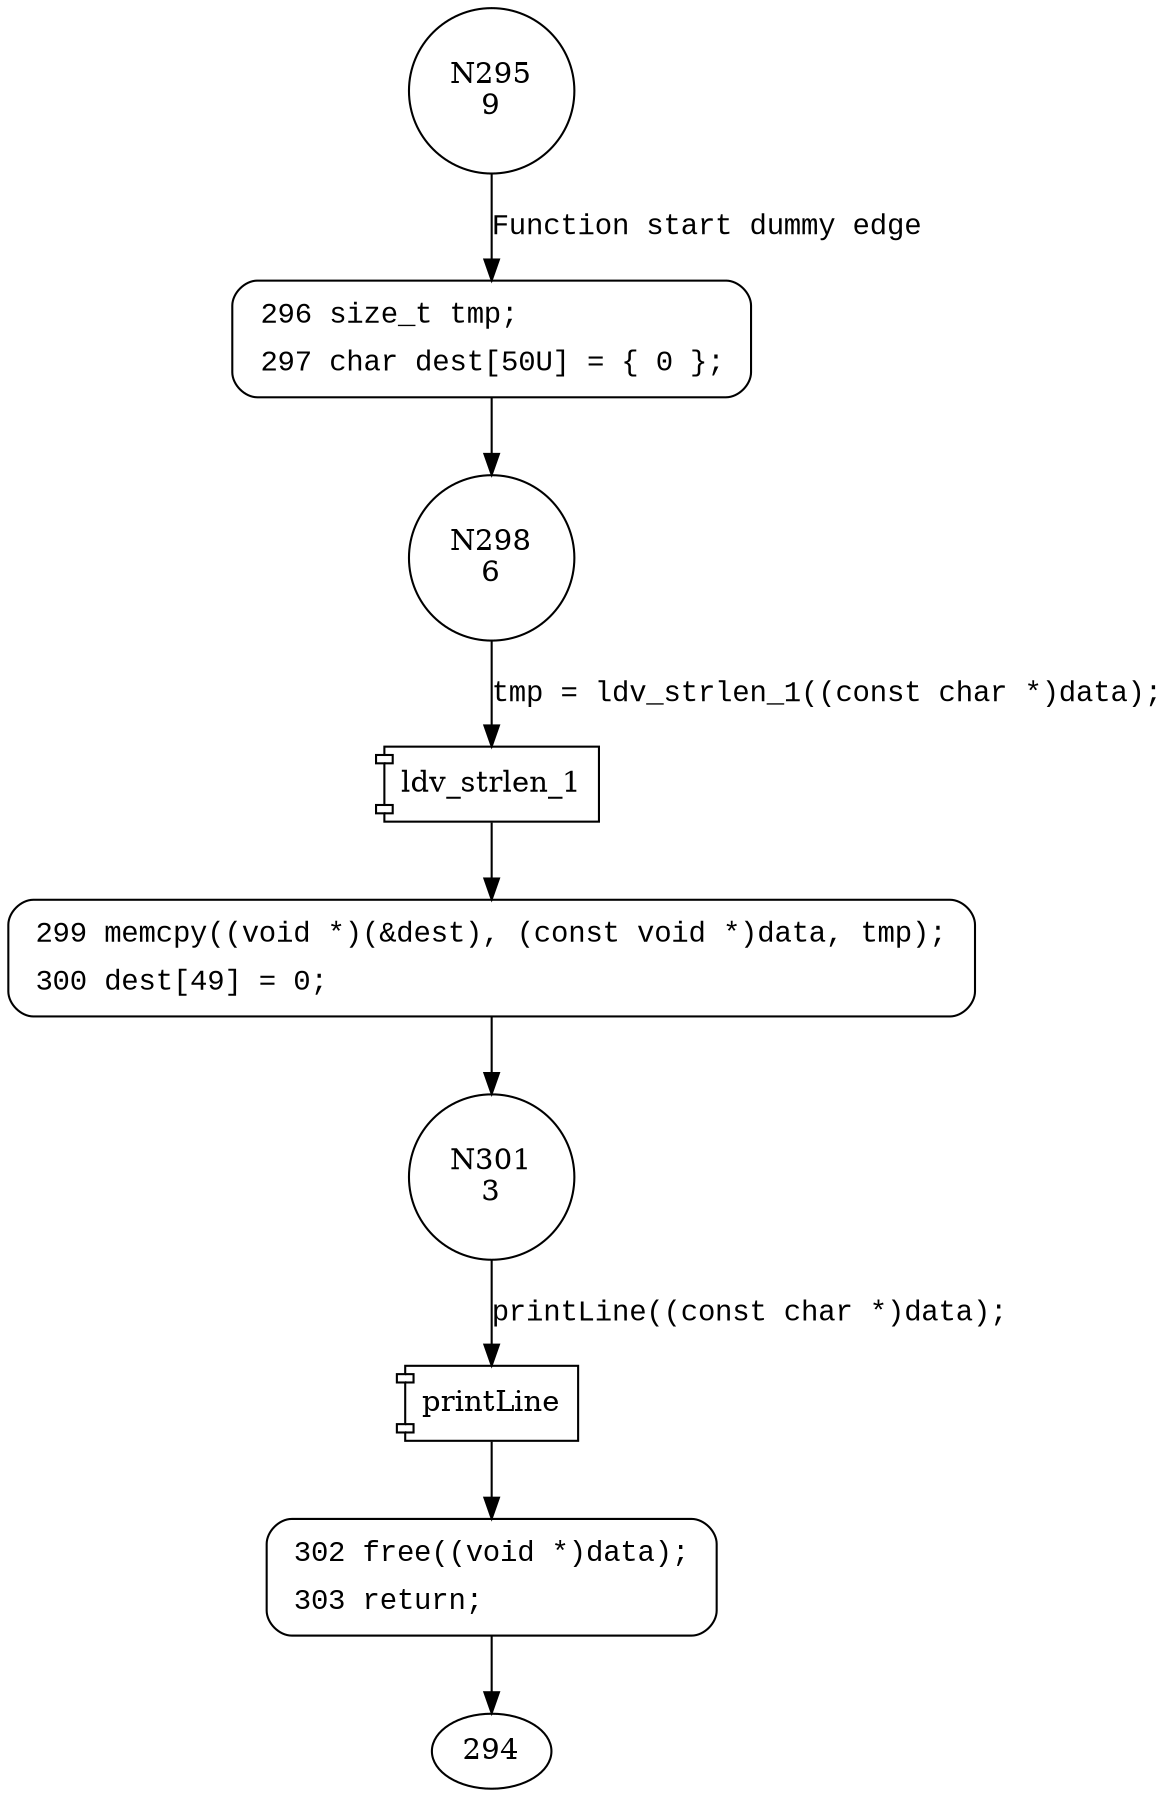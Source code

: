 digraph CWE122_Heap_Based_Buffer_Overflow__c_CWE806_char_memcpy_53d_goodG2BSink {
295 [shape="circle" label="N295\n9"]
296 [shape="circle" label="N296\n8"]
298 [shape="circle" label="N298\n6"]
299 [shape="circle" label="N299\n5"]
301 [shape="circle" label="N301\n3"]
302 [shape="circle" label="N302\n2"]
296 [style="filled,bold" penwidth="1" fillcolor="white" fontname="Courier New" shape="Mrecord" label=<<table border="0" cellborder="0" cellpadding="3" bgcolor="white"><tr><td align="right">296</td><td align="left">size_t tmp;</td></tr><tr><td align="right">297</td><td align="left">char dest[50U] = &#123; 0 &#125;;</td></tr></table>>]
296 -> 298[label=""]
299 [style="filled,bold" penwidth="1" fillcolor="white" fontname="Courier New" shape="Mrecord" label=<<table border="0" cellborder="0" cellpadding="3" bgcolor="white"><tr><td align="right">299</td><td align="left">memcpy((void *)(&amp;dest), (const void *)data, tmp);</td></tr><tr><td align="right">300</td><td align="left">dest[49] = 0;</td></tr></table>>]
299 -> 301[label=""]
302 [style="filled,bold" penwidth="1" fillcolor="white" fontname="Courier New" shape="Mrecord" label=<<table border="0" cellborder="0" cellpadding="3" bgcolor="white"><tr><td align="right">302</td><td align="left">free((void *)data);</td></tr><tr><td align="right">303</td><td align="left">return;</td></tr></table>>]
302 -> 294[label=""]
295 -> 296 [label="Function start dummy edge" fontname="Courier New"]
100032 [shape="component" label="ldv_strlen_1"]
298 -> 100032 [label="tmp = ldv_strlen_1((const char *)data);" fontname="Courier New"]
100032 -> 299 [label="" fontname="Courier New"]
100033 [shape="component" label="printLine"]
301 -> 100033 [label="printLine((const char *)data);" fontname="Courier New"]
100033 -> 302 [label="" fontname="Courier New"]
}
